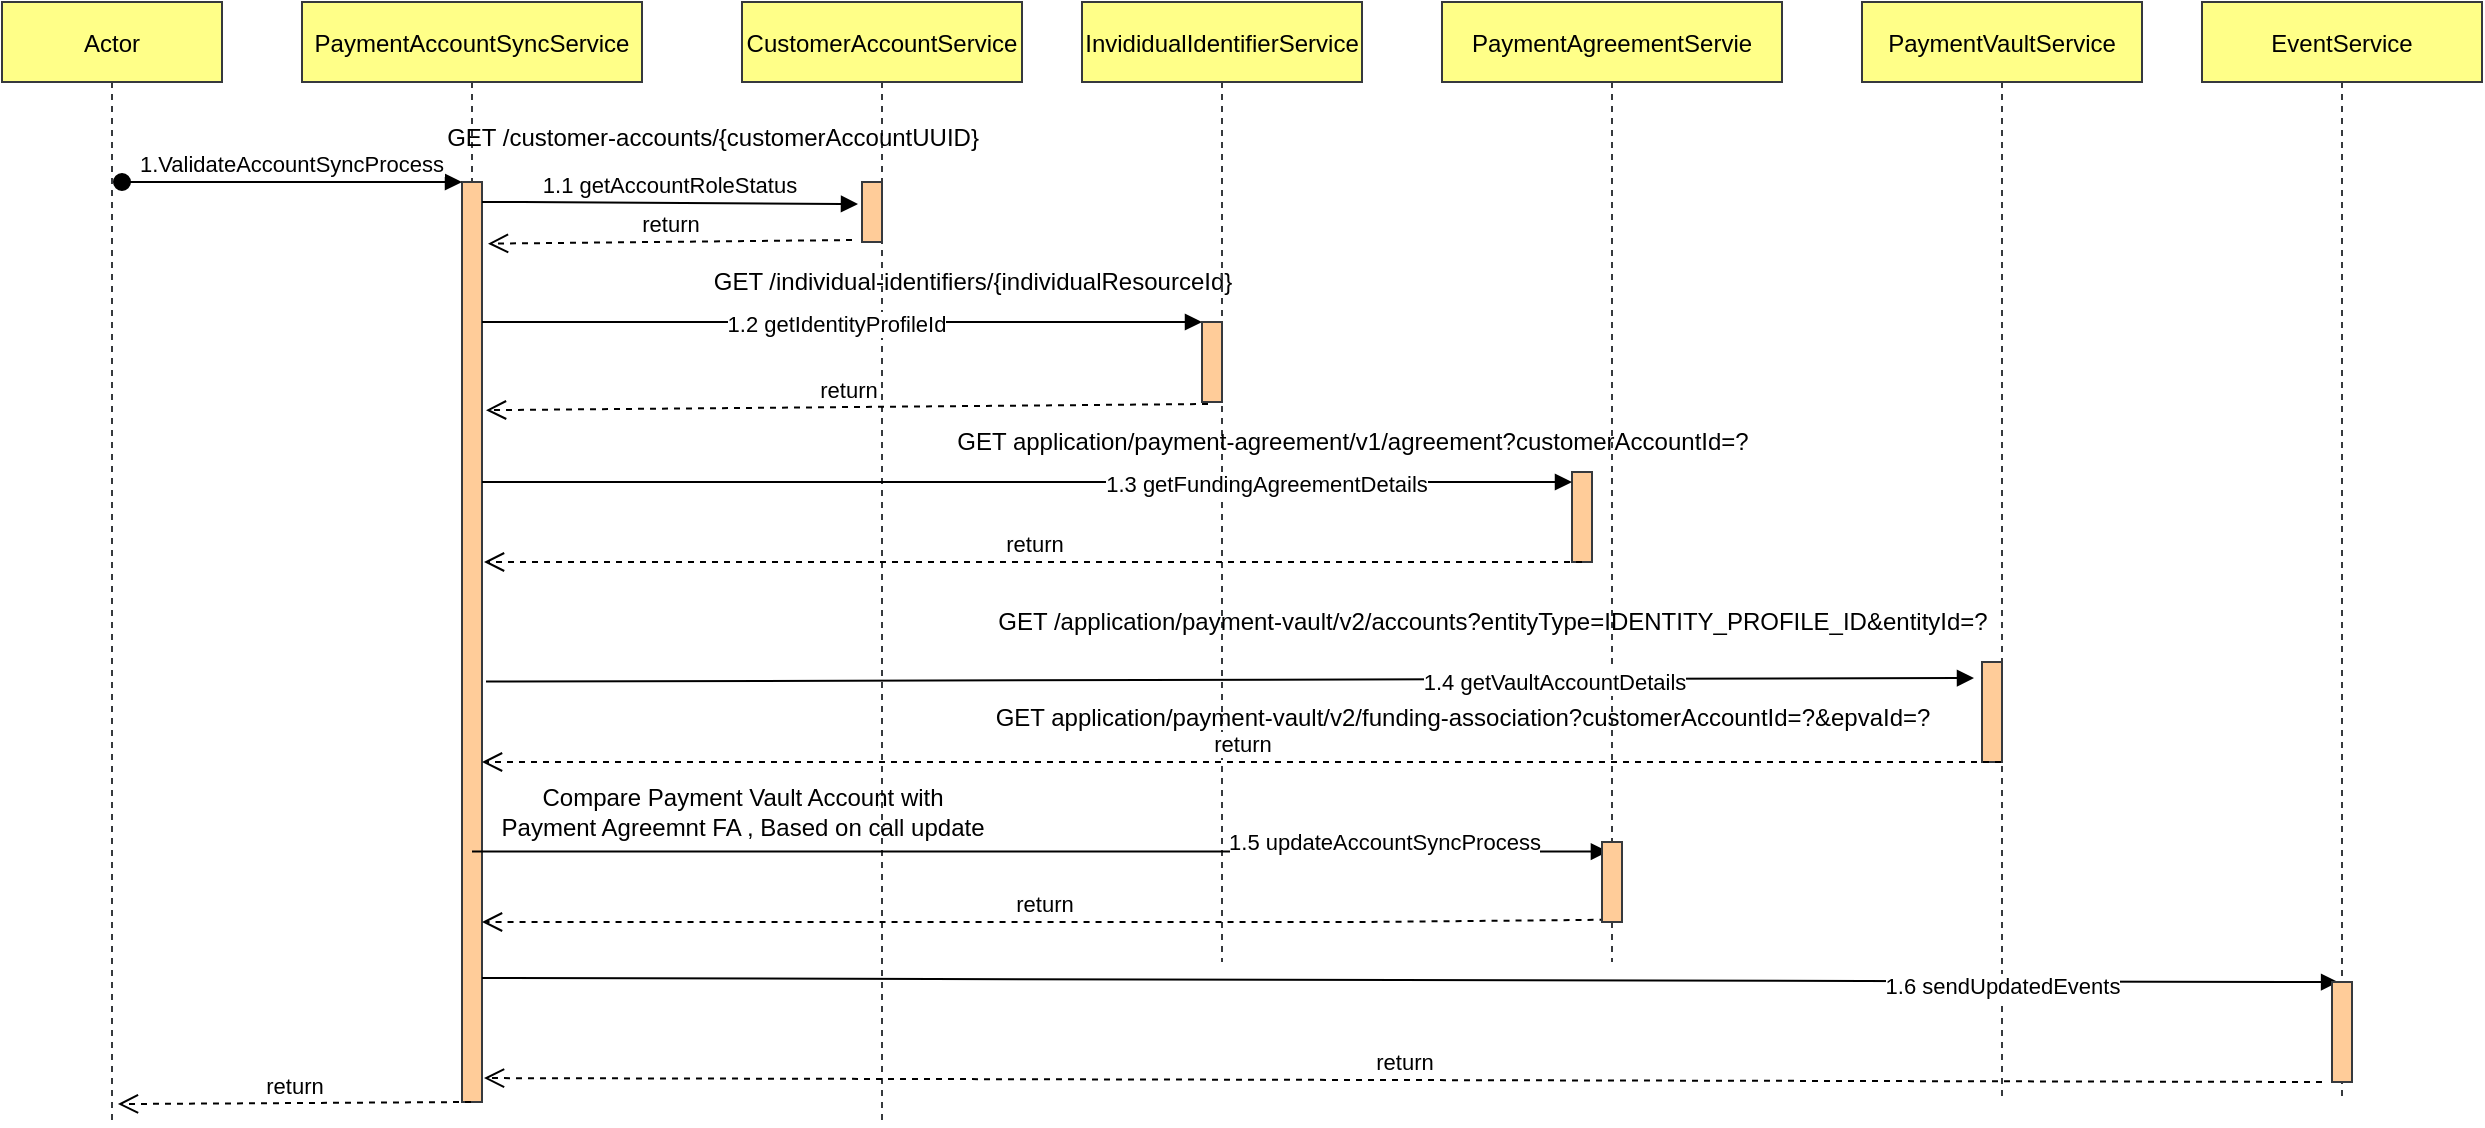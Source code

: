 <mxfile version="14.9.7" type="github">
  <diagram id="kgpKYQtTHZ0yAKxKKP6v" name="Page-1">
    <mxGraphModel dx="1636" dy="378" grid="1" gridSize="10" guides="1" tooltips="1" connect="1" arrows="1" fold="1" page="1" pageScale="1" pageWidth="850" pageHeight="1100" math="0" shadow="0">
      <root>
        <mxCell id="0" />
        <mxCell id="1" parent="0" />
        <mxCell id="3nuBFxr9cyL0pnOWT2aG-1" value="PaymentAccountSyncService" style="shape=umlLifeline;perimeter=lifelinePerimeter;container=1;collapsible=0;recursiveResize=0;rounded=0;shadow=0;strokeWidth=1;fillColor=#ffff88;strokeColor=#36393d;" parent="1" vertex="1">
          <mxGeometry x="50" y="60" width="170" height="550" as="geometry" />
        </mxCell>
        <mxCell id="3nuBFxr9cyL0pnOWT2aG-2" value="" style="points=[];perimeter=orthogonalPerimeter;rounded=0;shadow=0;strokeWidth=1;fillColor=#ffcc99;strokeColor=#36393d;" parent="3nuBFxr9cyL0pnOWT2aG-1" vertex="1">
          <mxGeometry x="80" y="90" width="10" height="460" as="geometry" />
        </mxCell>
        <mxCell id="3nuBFxr9cyL0pnOWT2aG-3" value="1.ValidateAccountSyncProcess" style="verticalAlign=bottom;startArrow=oval;endArrow=block;startSize=8;shadow=0;strokeWidth=1;" parent="3nuBFxr9cyL0pnOWT2aG-1" target="3nuBFxr9cyL0pnOWT2aG-2" edge="1">
          <mxGeometry relative="1" as="geometry">
            <mxPoint x="-90" y="90" as="sourcePoint" />
          </mxGeometry>
        </mxCell>
        <mxCell id="3nuBFxr9cyL0pnOWT2aG-5" value="CustomerAccountService" style="shape=umlLifeline;perimeter=lifelinePerimeter;container=1;collapsible=0;recursiveResize=0;rounded=0;shadow=0;strokeWidth=1;fillColor=#ffff88;strokeColor=#36393d;" parent="1" vertex="1">
          <mxGeometry x="270" y="60" width="140" height="560" as="geometry" />
        </mxCell>
        <mxCell id="3nuBFxr9cyL0pnOWT2aG-6" value="" style="points=[];perimeter=orthogonalPerimeter;rounded=0;shadow=0;strokeWidth=1;fillColor=#ffcc99;strokeColor=#36393d;" parent="3nuBFxr9cyL0pnOWT2aG-5" vertex="1">
          <mxGeometry x="60" y="90" width="10" height="30" as="geometry" />
        </mxCell>
        <mxCell id="3nuBFxr9cyL0pnOWT2aG-8" value="1.1 getAccountRoleStatus" style="verticalAlign=bottom;endArrow=block;entryX=-0.2;entryY=0.367;shadow=0;strokeWidth=1;entryDx=0;entryDy=0;entryPerimeter=0;" parent="1" source="3nuBFxr9cyL0pnOWT2aG-2" target="3nuBFxr9cyL0pnOWT2aG-6" edge="1">
          <mxGeometry relative="1" as="geometry">
            <mxPoint x="275" y="160" as="sourcePoint" />
            <Array as="points">
              <mxPoint x="170" y="160" />
            </Array>
          </mxGeometry>
        </mxCell>
        <mxCell id="XDlzX5ACy_mruo7GVJDr-2" value="&lt;div&gt;&lt;font style=&quot;font-size: 12px&quot;&gt;&lt;span style=&quot;white-space: pre&quot;&gt;	&lt;span style=&quot;white-space: pre&quot;&gt;	&lt;/span&gt;&lt;span style=&quot;white-space: pre&quot;&gt;	&lt;/span&gt;&lt;/span&gt;GET /customer-accounts/&lt;span&gt;{customerAccountUUID}&lt;/span&gt;&lt;/font&gt;&lt;/div&gt;&lt;div&gt;&lt;br&gt;&lt;/div&gt;" style="text;html=1;align=center;verticalAlign=middle;resizable=0;points=[];autosize=1;strokeColor=none;" vertex="1" parent="1">
          <mxGeometry x="70" y="120" width="360" height="30" as="geometry" />
        </mxCell>
        <mxCell id="XDlzX5ACy_mruo7GVJDr-4" value="1.2 getIdentityProfileId" style="html=1;verticalAlign=bottom;endArrow=block;" edge="1" target="XDlzX5ACy_mruo7GVJDr-8" parent="1">
          <mxGeometry x="-0.016" y="-10" relative="1" as="geometry">
            <mxPoint x="140" y="220" as="sourcePoint" />
            <mxPoint x="415" y="220" as="targetPoint" />
            <mxPoint as="offset" />
          </mxGeometry>
        </mxCell>
        <mxCell id="XDlzX5ACy_mruo7GVJDr-5" value="return" style="html=1;verticalAlign=bottom;endArrow=open;dashed=1;endSize=8;entryX=1.2;entryY=0.248;entryDx=0;entryDy=0;entryPerimeter=0;exitX=0.3;exitY=1.025;exitDx=0;exitDy=0;exitPerimeter=0;" edge="1" source="XDlzX5ACy_mruo7GVJDr-8" parent="1" target="3nuBFxr9cyL0pnOWT2aG-2">
          <mxGeometry relative="1" as="geometry">
            <mxPoint x="343" y="280" as="targetPoint" />
            <mxPoint x="501" y="256" as="sourcePoint" />
          </mxGeometry>
        </mxCell>
        <mxCell id="XDlzX5ACy_mruo7GVJDr-6" value="GET /individual-identifiers/{individualResourceId}" style="text;html=1;align=center;verticalAlign=middle;resizable=0;points=[];autosize=1;strokeColor=none;" vertex="1" parent="1">
          <mxGeometry x="250" y="190" width="270" height="20" as="geometry" />
        </mxCell>
        <mxCell id="XDlzX5ACy_mruo7GVJDr-7" value="InvididualIdentifierService" style="shape=umlLifeline;perimeter=lifelinePerimeter;container=1;collapsible=0;recursiveResize=0;rounded=0;shadow=0;strokeWidth=1;fillColor=#ffff88;strokeColor=#36393d;" vertex="1" parent="1">
          <mxGeometry x="440" y="60" width="140" height="480" as="geometry" />
        </mxCell>
        <mxCell id="XDlzX5ACy_mruo7GVJDr-8" value="" style="points=[];perimeter=orthogonalPerimeter;rounded=0;shadow=0;strokeWidth=1;fillColor=#ffcc99;strokeColor=#36393d;" vertex="1" parent="XDlzX5ACy_mruo7GVJDr-7">
          <mxGeometry x="60" y="160" width="10" height="40" as="geometry" />
        </mxCell>
        <mxCell id="XDlzX5ACy_mruo7GVJDr-11" value="return" style="html=1;verticalAlign=bottom;endArrow=open;dashed=1;endSize=8;exitX=-0.5;exitY=0.967;exitDx=0;exitDy=0;exitPerimeter=0;entryX=1.3;entryY=0.067;entryDx=0;entryDy=0;entryPerimeter=0;" edge="1" parent="1" source="3nuBFxr9cyL0pnOWT2aG-6" target="3nuBFxr9cyL0pnOWT2aG-2">
          <mxGeometry relative="1" as="geometry">
            <mxPoint x="210" y="180" as="sourcePoint" />
            <mxPoint x="150" y="180" as="targetPoint" />
          </mxGeometry>
        </mxCell>
        <mxCell id="XDlzX5ACy_mruo7GVJDr-12" value="PaymentAgreementServie" style="shape=umlLifeline;perimeter=lifelinePerimeter;container=1;collapsible=0;recursiveResize=0;rounded=0;shadow=0;strokeWidth=1;fillColor=#ffff88;strokeColor=#36393d;" vertex="1" parent="1">
          <mxGeometry x="620" y="60" width="170" height="480" as="geometry" />
        </mxCell>
        <mxCell id="XDlzX5ACy_mruo7GVJDr-13" value="" style="points=[];perimeter=orthogonalPerimeter;rounded=0;shadow=0;strokeWidth=1;fillColor=#ffcc99;strokeColor=#36393d;" vertex="1" parent="XDlzX5ACy_mruo7GVJDr-12">
          <mxGeometry x="65" y="235" width="10" height="45" as="geometry" />
        </mxCell>
        <mxCell id="XDlzX5ACy_mruo7GVJDr-25" value="GET /application/payment-vault/v2/accounts?entityType=IDENTITY_PROFILE_ID&amp;amp;entityId=?" style="text;html=1;align=center;verticalAlign=middle;resizable=0;points=[];autosize=1;strokeColor=none;" vertex="1" parent="XDlzX5ACy_mruo7GVJDr-12">
          <mxGeometry x="-230" y="300" width="510" height="20" as="geometry" />
        </mxCell>
        <mxCell id="XDlzX5ACy_mruo7GVJDr-28" value="&lt;div&gt;GET application/payment-vault/v2/funding-association?customerAccountId=?&amp;amp;epvaId=?&lt;/div&gt;&lt;div&gt;&lt;br&gt;&lt;/div&gt;" style="text;html=1;align=center;verticalAlign=middle;resizable=0;points=[];autosize=1;strokeColor=none;" vertex="1" parent="XDlzX5ACy_mruo7GVJDr-12">
          <mxGeometry x="-230" y="350" width="480" height="30" as="geometry" />
        </mxCell>
        <mxCell id="XDlzX5ACy_mruo7GVJDr-14" value="PaymentVaultService" style="shape=umlLifeline;perimeter=lifelinePerimeter;container=1;collapsible=0;recursiveResize=0;rounded=0;shadow=0;strokeWidth=1;fillColor=#ffff88;strokeColor=#36393d;" vertex="1" parent="1">
          <mxGeometry x="830" y="60" width="140" height="550" as="geometry" />
        </mxCell>
        <mxCell id="XDlzX5ACy_mruo7GVJDr-16" value="" style="html=1;verticalAlign=bottom;endArrow=block;" edge="1" parent="1" target="XDlzX5ACy_mruo7GVJDr-13">
          <mxGeometry x="-0.016" y="-10" relative="1" as="geometry">
            <mxPoint x="140" y="300" as="sourcePoint" />
            <mxPoint x="500" y="300" as="targetPoint" />
            <mxPoint as="offset" />
          </mxGeometry>
        </mxCell>
        <mxCell id="XDlzX5ACy_mruo7GVJDr-17" value="1.3 getFundingAgreementDetails" style="edgeLabel;html=1;align=center;verticalAlign=middle;resizable=0;points=[];" vertex="1" connectable="0" parent="XDlzX5ACy_mruo7GVJDr-16">
          <mxGeometry x="0.436" y="-1" relative="1" as="geometry">
            <mxPoint as="offset" />
          </mxGeometry>
        </mxCell>
        <mxCell id="XDlzX5ACy_mruo7GVJDr-19" value="GET application/payment-agreement/v1/agreement?customerAccountId=?" style="text;html=1;align=center;verticalAlign=middle;resizable=0;points=[];autosize=1;strokeColor=none;" vertex="1" parent="1">
          <mxGeometry x="370" y="270" width="410" height="20" as="geometry" />
        </mxCell>
        <mxCell id="XDlzX5ACy_mruo7GVJDr-20" value="return" style="html=1;verticalAlign=bottom;endArrow=open;dashed=1;endSize=8;" edge="1" parent="1">
          <mxGeometry relative="1" as="geometry">
            <mxPoint x="690" y="340" as="sourcePoint" />
            <mxPoint x="141" y="340" as="targetPoint" />
          </mxGeometry>
        </mxCell>
        <mxCell id="XDlzX5ACy_mruo7GVJDr-15" value="" style="points=[];perimeter=orthogonalPerimeter;rounded=0;shadow=0;strokeWidth=1;fillColor=#ffcc99;strokeColor=#36393d;" vertex="1" parent="1">
          <mxGeometry x="890" y="390" width="10" height="50" as="geometry" />
        </mxCell>
        <mxCell id="XDlzX5ACy_mruo7GVJDr-23" value="" style="html=1;verticalAlign=bottom;endArrow=block;exitX=1.2;exitY=0.543;exitDx=0;exitDy=0;exitPerimeter=0;entryX=-0.4;entryY=0.16;entryDx=0;entryDy=0;entryPerimeter=0;" edge="1" parent="1" source="3nuBFxr9cyL0pnOWT2aG-2" target="XDlzX5ACy_mruo7GVJDr-15">
          <mxGeometry x="-0.016" y="-10" relative="1" as="geometry">
            <mxPoint x="150" y="380" as="sourcePoint" />
            <mxPoint x="880" y="398" as="targetPoint" />
            <mxPoint as="offset" />
          </mxGeometry>
        </mxCell>
        <mxCell id="XDlzX5ACy_mruo7GVJDr-24" value="1.4 getVaultAccountDetails" style="edgeLabel;html=1;align=center;verticalAlign=middle;resizable=0;points=[];" vertex="1" connectable="0" parent="XDlzX5ACy_mruo7GVJDr-23">
          <mxGeometry x="0.436" y="-1" relative="1" as="geometry">
            <mxPoint as="offset" />
          </mxGeometry>
        </mxCell>
        <mxCell id="XDlzX5ACy_mruo7GVJDr-26" value="return" style="html=1;verticalAlign=bottom;endArrow=open;dashed=1;endSize=8;" edge="1" parent="1" source="XDlzX5ACy_mruo7GVJDr-14">
          <mxGeometry relative="1" as="geometry">
            <mxPoint x="689" y="420" as="sourcePoint" />
            <mxPoint x="140" y="440" as="targetPoint" />
            <Array as="points">
              <mxPoint x="590" y="440" />
            </Array>
          </mxGeometry>
        </mxCell>
        <mxCell id="XDlzX5ACy_mruo7GVJDr-27" value="&lt;span style=&quot;color: rgba(0 , 0 , 0 , 0) ; font-family: monospace ; font-size: 0px&quot;&gt;%3CmxGraphModel%3E%3Croot%3E%3CmxCell%20id%3D%220%22%2F%3E%3CmxCell%20id%3D%221%22%20parent%3D%220%22%2F%3E%3CmxCell%20id%3D%222%22%20value%3D%22GET%20%2Fapplication%2Fpayment-vault%2Fv2%2Faccounts%3FentityType%3DIDENTITY_PROFILE_ID%26amp%3Bamp%3BentityId%3D%3F%22%20style%3D%22text%3Bhtml%3D1%3Balign%3Dcenter%3BverticalAlign%3Dmiddle%3Bresizable%3D0%3Bpoints%3D%5B%5D%3Bautosize%3D1%3BstrokeColor%3Dnone%3B%22%20vertex%3D%221%22%20parent%3D%221%22%3E%3CmxGeometry%20x%3D%22410%22%20y%3D%22350%22%20width%3D%22510%22%20height%3D%2220%22%20as%3D%22geometry%22%2F%3E%3C%2FmxCell%3E%3C%2Froot%3E%3C%2FmxGraphModel%3E&lt;/span&gt;" style="text;html=1;align=center;verticalAlign=middle;resizable=0;points=[];autosize=1;strokeColor=none;" vertex="1" parent="1">
          <mxGeometry x="570" y="390" width="20" height="20" as="geometry" />
        </mxCell>
        <mxCell id="XDlzX5ACy_mruo7GVJDr-29" value="EventService" style="shape=umlLifeline;perimeter=lifelinePerimeter;container=1;collapsible=0;recursiveResize=0;rounded=0;shadow=0;strokeWidth=1;fillColor=#ffff88;strokeColor=#36393d;" vertex="1" parent="1">
          <mxGeometry x="1000" y="60" width="140" height="550" as="geometry" />
        </mxCell>
        <mxCell id="XDlzX5ACy_mruo7GVJDr-30" value="" style="html=1;verticalAlign=bottom;endArrow=block;entryX=0.488;entryY=0.885;entryDx=0;entryDy=0;entryPerimeter=0;" edge="1" parent="1" source="3nuBFxr9cyL0pnOWT2aG-1" target="XDlzX5ACy_mruo7GVJDr-12">
          <mxGeometry x="-0.016" y="-10" relative="1" as="geometry">
            <mxPoint x="115.25" y="480" as="sourcePoint" />
            <mxPoint x="904.75" y="480" as="targetPoint" />
            <mxPoint as="offset" />
          </mxGeometry>
        </mxCell>
        <mxCell id="XDlzX5ACy_mruo7GVJDr-31" value="1.5 updateAccountSyncProcess" style="edgeLabel;html=1;align=center;verticalAlign=middle;resizable=0;points=[];" vertex="1" connectable="0" parent="XDlzX5ACy_mruo7GVJDr-30">
          <mxGeometry x="0.436" y="-1" relative="1" as="geometry">
            <mxPoint x="48" y="-6" as="offset" />
          </mxGeometry>
        </mxCell>
        <mxCell id="XDlzX5ACy_mruo7GVJDr-34" value="return" style="html=1;verticalAlign=bottom;endArrow=open;dashed=1;endSize=8;exitX=0.481;exitY=0.956;exitDx=0;exitDy=0;exitPerimeter=0;" edge="1" parent="1" source="XDlzX5ACy_mruo7GVJDr-12">
          <mxGeometry relative="1" as="geometry">
            <mxPoint x="690" y="520" as="sourcePoint" />
            <mxPoint x="140" y="520" as="targetPoint" />
            <Array as="points">
              <mxPoint x="580" y="520" />
            </Array>
          </mxGeometry>
        </mxCell>
        <mxCell id="XDlzX5ACy_mruo7GVJDr-35" value="Compare Payment Vault Account with &lt;br&gt;Payment Agreemnt FA , Based on call update" style="text;html=1;align=center;verticalAlign=middle;resizable=0;points=[];autosize=1;strokeColor=none;" vertex="1" parent="1">
          <mxGeometry x="140" y="450" width="260" height="30" as="geometry" />
        </mxCell>
        <mxCell id="XDlzX5ACy_mruo7GVJDr-36" value="" style="points=[];perimeter=orthogonalPerimeter;rounded=0;shadow=0;strokeWidth=1;fillColor=#ffcc99;strokeColor=#36393d;" vertex="1" parent="1">
          <mxGeometry x="700" y="480" width="10" height="40" as="geometry" />
        </mxCell>
        <mxCell id="XDlzX5ACy_mruo7GVJDr-37" value="" style="html=1;verticalAlign=bottom;endArrow=block;entryX=0.486;entryY=0.891;entryDx=0;entryDy=0;entryPerimeter=0;" edge="1" parent="1" target="XDlzX5ACy_mruo7GVJDr-29">
          <mxGeometry x="-0.016" y="-10" relative="1" as="geometry">
            <mxPoint x="140" y="548" as="sourcePoint" />
            <mxPoint x="874" y="548" as="targetPoint" />
            <mxPoint as="offset" />
          </mxGeometry>
        </mxCell>
        <mxCell id="XDlzX5ACy_mruo7GVJDr-38" value="1.6 sendUpdatedEvents" style="edgeLabel;html=1;align=center;verticalAlign=middle;resizable=0;points=[];" vertex="1" connectable="0" parent="XDlzX5ACy_mruo7GVJDr-37">
          <mxGeometry x="0.436" y="-1" relative="1" as="geometry">
            <mxPoint x="93" y="1" as="offset" />
          </mxGeometry>
        </mxCell>
        <mxCell id="XDlzX5ACy_mruo7GVJDr-40" value="" style="points=[];perimeter=orthogonalPerimeter;rounded=0;shadow=0;strokeWidth=1;fillColor=#ffcc99;strokeColor=#36393d;" vertex="1" parent="1">
          <mxGeometry x="1065" y="550" width="10" height="50" as="geometry" />
        </mxCell>
        <mxCell id="XDlzX5ACy_mruo7GVJDr-41" value="return" style="html=1;verticalAlign=bottom;endArrow=open;dashed=1;endSize=8;entryX=1.1;entryY=0.974;entryDx=0;entryDy=0;entryPerimeter=0;" edge="1" parent="1" target="3nuBFxr9cyL0pnOWT2aG-2">
          <mxGeometry relative="1" as="geometry">
            <mxPoint x="1060" y="600" as="sourcePoint" />
            <mxPoint x="980" y="600" as="targetPoint" />
          </mxGeometry>
        </mxCell>
        <mxCell id="XDlzX5ACy_mruo7GVJDr-42" value="Actor" style="shape=umlLifeline;perimeter=lifelinePerimeter;container=1;collapsible=0;recursiveResize=0;rounded=0;shadow=0;strokeWidth=1;fillColor=#ffff88;strokeColor=#36393d;" vertex="1" parent="1">
          <mxGeometry x="-100" y="60" width="110" height="560" as="geometry" />
        </mxCell>
        <mxCell id="XDlzX5ACy_mruo7GVJDr-45" value="return" style="html=1;verticalAlign=bottom;endArrow=open;dashed=1;endSize=8;entryX=0.527;entryY=0.984;entryDx=0;entryDy=0;entryPerimeter=0;" edge="1" parent="1" source="3nuBFxr9cyL0pnOWT2aG-1" target="XDlzX5ACy_mruo7GVJDr-42">
          <mxGeometry relative="1" as="geometry">
            <mxPoint x="70" y="610" as="sourcePoint" />
            <mxPoint x="-10" y="610" as="targetPoint" />
          </mxGeometry>
        </mxCell>
      </root>
    </mxGraphModel>
  </diagram>
</mxfile>
